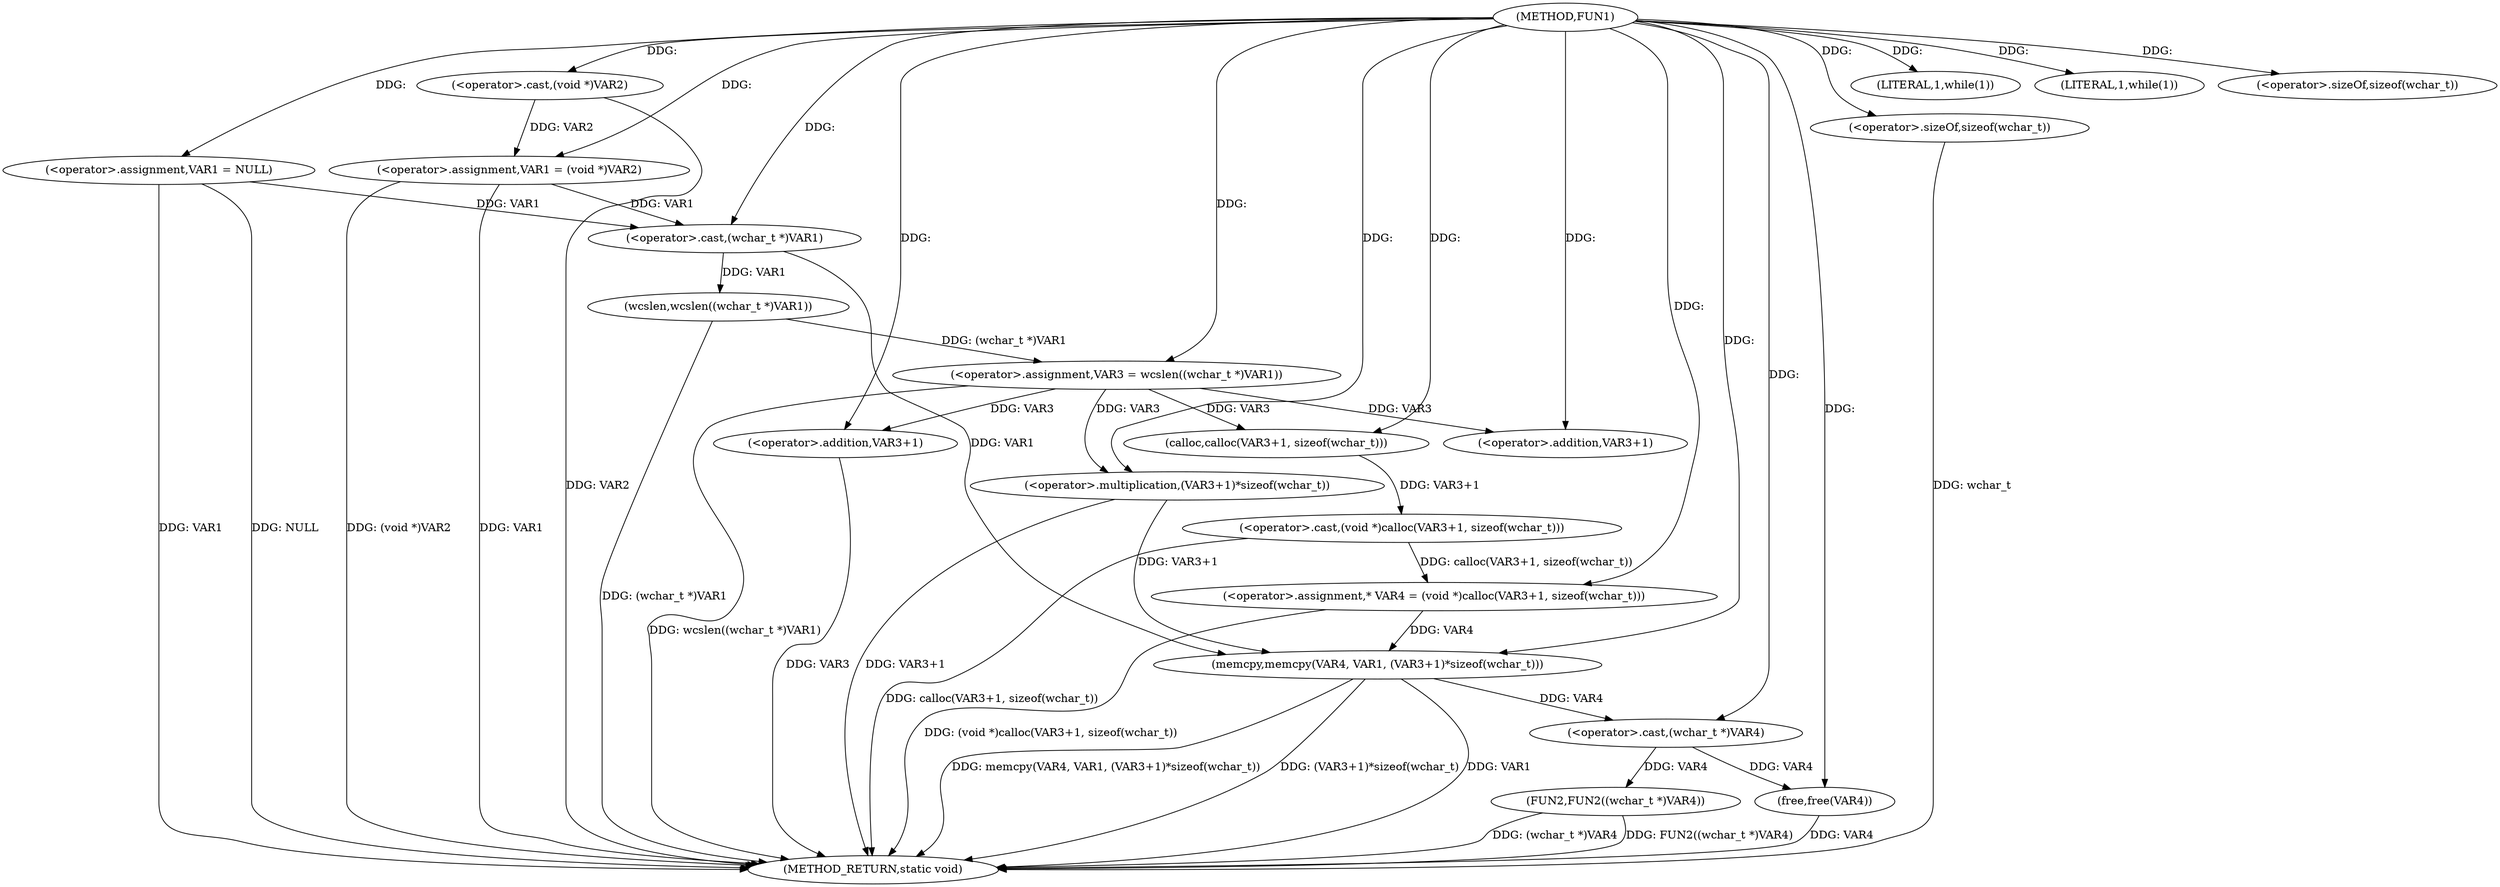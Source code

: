 digraph FUN1 {  
"1000100" [label = "(METHOD,FUN1)" ]
"1000153" [label = "(METHOD_RETURN,static void)" ]
"1000103" [label = "(<operator>.assignment,VAR1 = NULL)" ]
"1000107" [label = "(LITERAL,1,while(1))" ]
"1000109" [label = "(<operator>.assignment,VAR1 = (void *)VAR2)" ]
"1000111" [label = "(<operator>.cast,(void *)VAR2)" ]
"1000116" [label = "(LITERAL,1,while(1))" ]
"1000120" [label = "(<operator>.assignment,VAR3 = wcslen((wchar_t *)VAR1))" ]
"1000122" [label = "(wcslen,wcslen((wchar_t *)VAR1))" ]
"1000123" [label = "(<operator>.cast,(wchar_t *)VAR1)" ]
"1000127" [label = "(<operator>.assignment,* VAR4 = (void *)calloc(VAR3+1, sizeof(wchar_t)))" ]
"1000129" [label = "(<operator>.cast,(void *)calloc(VAR3+1, sizeof(wchar_t)))" ]
"1000131" [label = "(calloc,calloc(VAR3+1, sizeof(wchar_t)))" ]
"1000132" [label = "(<operator>.addition,VAR3+1)" ]
"1000135" [label = "(<operator>.sizeOf,sizeof(wchar_t))" ]
"1000137" [label = "(memcpy,memcpy(VAR4, VAR1, (VAR3+1)*sizeof(wchar_t)))" ]
"1000140" [label = "(<operator>.multiplication,(VAR3+1)*sizeof(wchar_t))" ]
"1000141" [label = "(<operator>.addition,VAR3+1)" ]
"1000144" [label = "(<operator>.sizeOf,sizeof(wchar_t))" ]
"1000146" [label = "(FUN2,FUN2((wchar_t *)VAR4))" ]
"1000147" [label = "(<operator>.cast,(wchar_t *)VAR4)" ]
"1000150" [label = "(free,free(VAR4))" ]
  "1000141" -> "1000153"  [ label = "DDG: VAR3"] 
  "1000150" -> "1000153"  [ label = "DDG: VAR4"] 
  "1000103" -> "1000153"  [ label = "DDG: VAR1"] 
  "1000103" -> "1000153"  [ label = "DDG: NULL"] 
  "1000137" -> "1000153"  [ label = "DDG: (VAR3+1)*sizeof(wchar_t)"] 
  "1000146" -> "1000153"  [ label = "DDG: FUN2((wchar_t *)VAR4)"] 
  "1000129" -> "1000153"  [ label = "DDG: calloc(VAR3+1, sizeof(wchar_t))"] 
  "1000122" -> "1000153"  [ label = "DDG: (wchar_t *)VAR1"] 
  "1000140" -> "1000153"  [ label = "DDG: VAR3+1"] 
  "1000137" -> "1000153"  [ label = "DDG: VAR1"] 
  "1000127" -> "1000153"  [ label = "DDG: (void *)calloc(VAR3+1, sizeof(wchar_t))"] 
  "1000111" -> "1000153"  [ label = "DDG: VAR2"] 
  "1000109" -> "1000153"  [ label = "DDG: VAR1"] 
  "1000120" -> "1000153"  [ label = "DDG: wcslen((wchar_t *)VAR1)"] 
  "1000144" -> "1000153"  [ label = "DDG: wchar_t"] 
  "1000146" -> "1000153"  [ label = "DDG: (wchar_t *)VAR4"] 
  "1000109" -> "1000153"  [ label = "DDG: (void *)VAR2"] 
  "1000137" -> "1000153"  [ label = "DDG: memcpy(VAR4, VAR1, (VAR3+1)*sizeof(wchar_t))"] 
  "1000100" -> "1000103"  [ label = "DDG: "] 
  "1000100" -> "1000107"  [ label = "DDG: "] 
  "1000111" -> "1000109"  [ label = "DDG: VAR2"] 
  "1000100" -> "1000109"  [ label = "DDG: "] 
  "1000100" -> "1000111"  [ label = "DDG: "] 
  "1000100" -> "1000116"  [ label = "DDG: "] 
  "1000122" -> "1000120"  [ label = "DDG: (wchar_t *)VAR1"] 
  "1000100" -> "1000120"  [ label = "DDG: "] 
  "1000123" -> "1000122"  [ label = "DDG: VAR1"] 
  "1000103" -> "1000123"  [ label = "DDG: VAR1"] 
  "1000109" -> "1000123"  [ label = "DDG: VAR1"] 
  "1000100" -> "1000123"  [ label = "DDG: "] 
  "1000129" -> "1000127"  [ label = "DDG: calloc(VAR3+1, sizeof(wchar_t))"] 
  "1000100" -> "1000127"  [ label = "DDG: "] 
  "1000131" -> "1000129"  [ label = "DDG: VAR3+1"] 
  "1000120" -> "1000131"  [ label = "DDG: VAR3"] 
  "1000100" -> "1000131"  [ label = "DDG: "] 
  "1000120" -> "1000132"  [ label = "DDG: VAR3"] 
  "1000100" -> "1000132"  [ label = "DDG: "] 
  "1000100" -> "1000135"  [ label = "DDG: "] 
  "1000127" -> "1000137"  [ label = "DDG: VAR4"] 
  "1000100" -> "1000137"  [ label = "DDG: "] 
  "1000123" -> "1000137"  [ label = "DDG: VAR1"] 
  "1000140" -> "1000137"  [ label = "DDG: VAR3+1"] 
  "1000100" -> "1000140"  [ label = "DDG: "] 
  "1000120" -> "1000140"  [ label = "DDG: VAR3"] 
  "1000100" -> "1000141"  [ label = "DDG: "] 
  "1000120" -> "1000141"  [ label = "DDG: VAR3"] 
  "1000100" -> "1000144"  [ label = "DDG: "] 
  "1000147" -> "1000146"  [ label = "DDG: VAR4"] 
  "1000137" -> "1000147"  [ label = "DDG: VAR4"] 
  "1000100" -> "1000147"  [ label = "DDG: "] 
  "1000147" -> "1000150"  [ label = "DDG: VAR4"] 
  "1000100" -> "1000150"  [ label = "DDG: "] 
}
